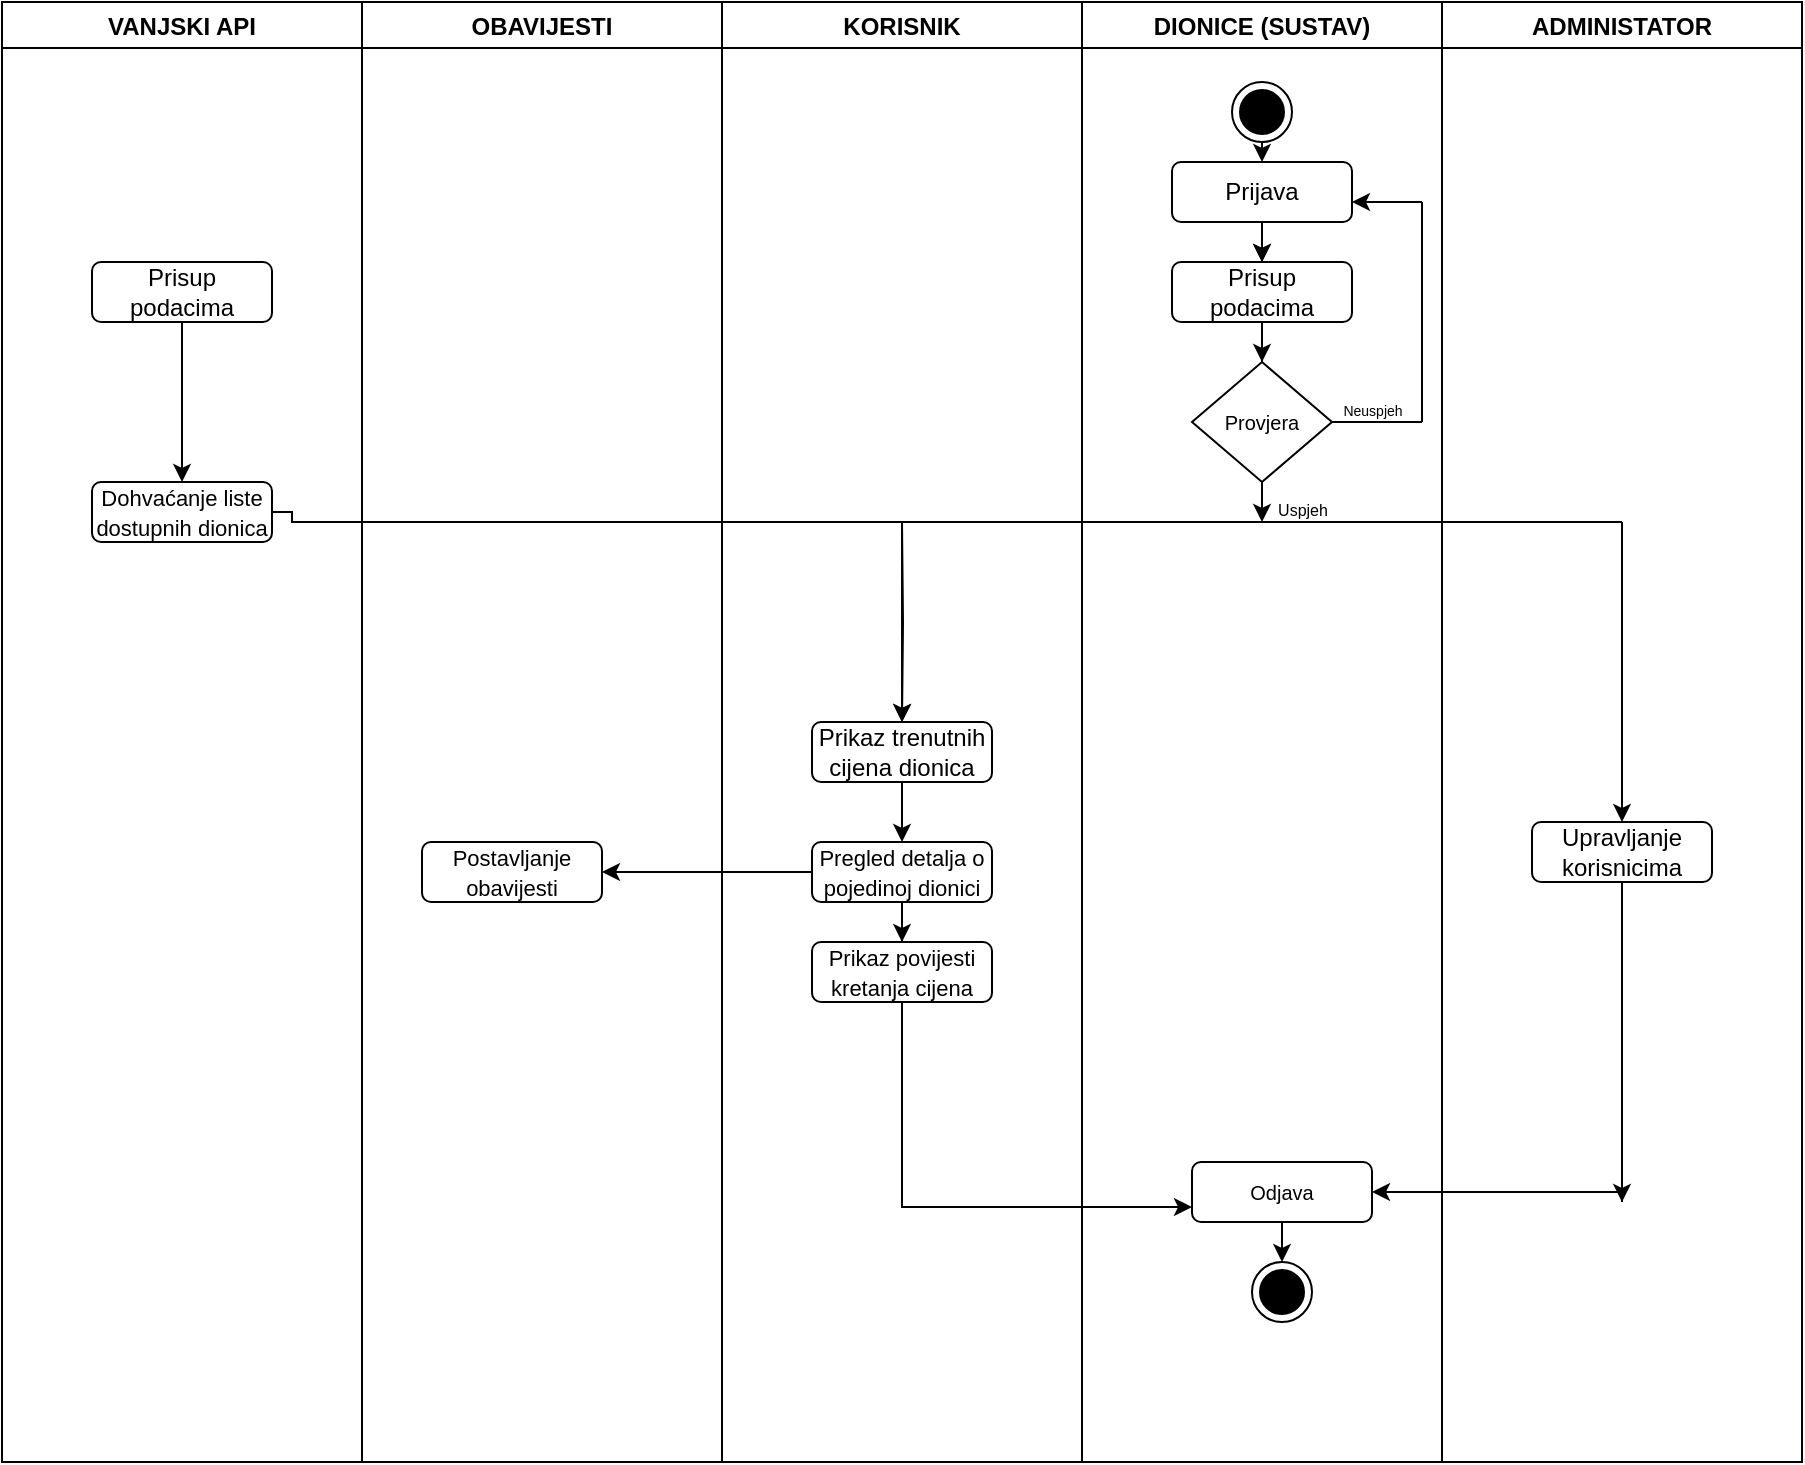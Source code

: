 <mxfile version="26.0.11">
  <diagram name="Dionice - Pregled i praćenje kretanja dionica" id="D3_Ipdly3IYAX61Syu2s">
    <mxGraphModel dx="2514" dy="915" grid="1" gridSize="10" guides="1" tooltips="1" connect="1" arrows="1" fold="1" page="1" pageScale="1" pageWidth="827" pageHeight="1169" math="0" shadow="0">
      <root>
        <mxCell id="0" />
        <mxCell id="1" parent="0" />
        <mxCell id="p1HWxOSMFdeQzIFVMbEp-39" style="edgeStyle=orthogonalEdgeStyle;rounded=0;orthogonalLoop=1;jettySize=auto;html=1;exitX=0.5;exitY=1;exitDx=0;exitDy=0;entryX=0.5;entryY=0;entryDx=0;entryDy=0;" parent="1" edge="1">
          <mxGeometry relative="1" as="geometry">
            <mxPoint x="70" y="1050" as="sourcePoint" />
          </mxGeometry>
        </mxCell>
        <mxCell id="p1HWxOSMFdeQzIFVMbEp-55" style="edgeStyle=orthogonalEdgeStyle;rounded=0;orthogonalLoop=1;jettySize=auto;html=1;exitX=0.5;exitY=1;exitDx=0;exitDy=0;entryX=0.5;entryY=0;entryDx=0;entryDy=0;" parent="1" edge="1">
          <mxGeometry relative="1" as="geometry">
            <mxPoint x="70" y="1105" as="sourcePoint" />
          </mxGeometry>
        </mxCell>
        <mxCell id="p1HWxOSMFdeQzIFVMbEp-56" value="" style="edgeStyle=orthogonalEdgeStyle;rounded=0;orthogonalLoop=1;jettySize=auto;html=1;" parent="1" edge="1">
          <mxGeometry relative="1" as="geometry">
            <mxPoint x="70" y="1220" as="sourcePoint" />
          </mxGeometry>
        </mxCell>
        <mxCell id="p1HWxOSMFdeQzIFVMbEp-57" value="" style="edgeStyle=orthogonalEdgeStyle;rounded=0;orthogonalLoop=1;jettySize=auto;html=1;" parent="1" edge="1">
          <mxGeometry relative="1" as="geometry">
            <mxPoint x="70" y="1220" as="sourcePoint" />
          </mxGeometry>
        </mxCell>
        <mxCell id="jw8t-48ky2OD-zhY31V_-36" value="OBAVIJESTI" style="swimlane;" vertex="1" parent="1">
          <mxGeometry x="-230" y="1070" width="180" height="730" as="geometry" />
        </mxCell>
        <mxCell id="jw8t-48ky2OD-zhY31V_-98" value="&lt;font style=&quot;font-size: 11px;&quot;&gt;Postavljanje obavijesti&lt;/font&gt;" style="rounded=1;whiteSpace=wrap;html=1;" vertex="1" parent="jw8t-48ky2OD-zhY31V_-36">
          <mxGeometry x="30" y="420" width="90" height="30" as="geometry" />
        </mxCell>
        <mxCell id="jw8t-48ky2OD-zhY31V_-37" value="KORISNIK" style="swimlane;startSize=23;" vertex="1" parent="1">
          <mxGeometry x="-50" y="1070" width="180" height="730" as="geometry" />
        </mxCell>
        <mxCell id="jw8t-48ky2OD-zhY31V_-94" style="edgeStyle=orthogonalEdgeStyle;rounded=0;orthogonalLoop=1;jettySize=auto;html=1;exitX=0.5;exitY=1;exitDx=0;exitDy=0;entryX=0.5;entryY=0;entryDx=0;entryDy=0;" edge="1" parent="jw8t-48ky2OD-zhY31V_-37" source="jw8t-48ky2OD-zhY31V_-38" target="jw8t-48ky2OD-zhY31V_-40">
          <mxGeometry relative="1" as="geometry" />
        </mxCell>
        <mxCell id="jw8t-48ky2OD-zhY31V_-101" style="edgeStyle=orthogonalEdgeStyle;rounded=0;orthogonalLoop=1;jettySize=auto;html=1;exitX=0.5;exitY=0;exitDx=0;exitDy=0;entryX=0.5;entryY=0;entryDx=0;entryDy=0;" edge="1" parent="jw8t-48ky2OD-zhY31V_-37" target="jw8t-48ky2OD-zhY31V_-38">
          <mxGeometry relative="1" as="geometry">
            <mxPoint x="90" y="260" as="sourcePoint" />
          </mxGeometry>
        </mxCell>
        <mxCell id="jw8t-48ky2OD-zhY31V_-38" value="Prikaz trenutnih cijena dionica" style="rounded=1;whiteSpace=wrap;html=1;" vertex="1" parent="jw8t-48ky2OD-zhY31V_-37">
          <mxGeometry x="45" y="360" width="90" height="30" as="geometry" />
        </mxCell>
        <mxCell id="jw8t-48ky2OD-zhY31V_-39" value="" style="edgeStyle=orthogonalEdgeStyle;rounded=0;orthogonalLoop=1;jettySize=auto;html=1;" edge="1" parent="jw8t-48ky2OD-zhY31V_-37" source="jw8t-48ky2OD-zhY31V_-40" target="jw8t-48ky2OD-zhY31V_-41">
          <mxGeometry relative="1" as="geometry" />
        </mxCell>
        <mxCell id="jw8t-48ky2OD-zhY31V_-40" value="&lt;font style=&quot;font-size: 11px;&quot;&gt;Pregled detalja o pojedinoj dionici&lt;/font&gt;" style="rounded=1;whiteSpace=wrap;html=1;" vertex="1" parent="jw8t-48ky2OD-zhY31V_-37">
          <mxGeometry x="45" y="420" width="90" height="30" as="geometry" />
        </mxCell>
        <mxCell id="jw8t-48ky2OD-zhY31V_-41" value="&lt;font style=&quot;font-size: 11px;&quot;&gt;Prikaz povijesti kretanja cijena&lt;/font&gt;" style="rounded=1;whiteSpace=wrap;html=1;" vertex="1" parent="jw8t-48ky2OD-zhY31V_-37">
          <mxGeometry x="45" y="470" width="90" height="30" as="geometry" />
        </mxCell>
        <mxCell id="jw8t-48ky2OD-zhY31V_-46" value="DIONICE (SUSTAV)" style="swimlane;" vertex="1" parent="1">
          <mxGeometry x="130" y="1070" width="180" height="730" as="geometry" />
        </mxCell>
        <mxCell id="jw8t-48ky2OD-zhY31V_-47" value="" style="edgeStyle=orthogonalEdgeStyle;rounded=0;orthogonalLoop=1;jettySize=auto;html=1;" edge="1" parent="jw8t-48ky2OD-zhY31V_-46" source="jw8t-48ky2OD-zhY31V_-53" target="jw8t-48ky2OD-zhY31V_-52">
          <mxGeometry relative="1" as="geometry" />
        </mxCell>
        <mxCell id="jw8t-48ky2OD-zhY31V_-48" value="" style="ellipse;html=1;shape=endState;fillColor=strokeColor;" vertex="1" parent="jw8t-48ky2OD-zhY31V_-46">
          <mxGeometry x="85" y="630" width="30" height="30" as="geometry" />
        </mxCell>
        <mxCell id="jw8t-48ky2OD-zhY31V_-49" value="&lt;span style=&quot;font-size: 10px;&quot;&gt;Provjera&lt;/span&gt;" style="rhombus;whiteSpace=wrap;html=1;" vertex="1" parent="jw8t-48ky2OD-zhY31V_-46">
          <mxGeometry x="55" y="180" width="70" height="60" as="geometry" />
        </mxCell>
        <mxCell id="jw8t-48ky2OD-zhY31V_-50" value="" style="edgeStyle=orthogonalEdgeStyle;rounded=0;orthogonalLoop=1;jettySize=auto;html=1;" edge="1" parent="jw8t-48ky2OD-zhY31V_-46" source="jw8t-48ky2OD-zhY31V_-53" target="jw8t-48ky2OD-zhY31V_-52">
          <mxGeometry relative="1" as="geometry" />
        </mxCell>
        <mxCell id="jw8t-48ky2OD-zhY31V_-51" value="" style="edgeStyle=orthogonalEdgeStyle;rounded=0;orthogonalLoop=1;jettySize=auto;html=1;" edge="1" parent="jw8t-48ky2OD-zhY31V_-46" source="jw8t-48ky2OD-zhY31V_-52" target="jw8t-48ky2OD-zhY31V_-49">
          <mxGeometry relative="1" as="geometry" />
        </mxCell>
        <mxCell id="jw8t-48ky2OD-zhY31V_-52" value="Prisup podacima" style="rounded=1;whiteSpace=wrap;html=1;" vertex="1" parent="jw8t-48ky2OD-zhY31V_-46">
          <mxGeometry x="45" y="130" width="90" height="30" as="geometry" />
        </mxCell>
        <mxCell id="jw8t-48ky2OD-zhY31V_-53" value="Prijava" style="rounded=1;whiteSpace=wrap;html=1;" vertex="1" parent="jw8t-48ky2OD-zhY31V_-46">
          <mxGeometry x="45" y="80" width="90" height="30" as="geometry" />
        </mxCell>
        <mxCell id="jw8t-48ky2OD-zhY31V_-54" value="&lt;font style=&quot;font-size: 7px;&quot;&gt;Neuspjeh&lt;/font&gt;" style="text;html=1;align=center;verticalAlign=middle;resizable=0;points=[];autosize=1;strokeColor=none;fillColor=none;" vertex="1" parent="jw8t-48ky2OD-zhY31V_-46">
          <mxGeometry x="120" y="188" width="50" height="30" as="geometry" />
        </mxCell>
        <mxCell id="jw8t-48ky2OD-zhY31V_-55" value="" style="endArrow=classic;html=1;rounded=0;" edge="1" parent="jw8t-48ky2OD-zhY31V_-46">
          <mxGeometry width="50" height="50" relative="1" as="geometry">
            <mxPoint x="170" y="100" as="sourcePoint" />
            <mxPoint x="135" y="100" as="targetPoint" />
          </mxGeometry>
        </mxCell>
        <mxCell id="jw8t-48ky2OD-zhY31V_-57" value="&lt;font size=&quot;1&quot;&gt;Odjava&lt;/font&gt;" style="rounded=1;whiteSpace=wrap;html=1;" vertex="1" parent="jw8t-48ky2OD-zhY31V_-46">
          <mxGeometry x="55" y="580" width="90" height="30" as="geometry" />
        </mxCell>
        <mxCell id="jw8t-48ky2OD-zhY31V_-58" value="" style="ellipse;html=1;shape=endState;fillColor=strokeColor;" vertex="1" parent="jw8t-48ky2OD-zhY31V_-46">
          <mxGeometry x="75" y="40" width="30" height="30" as="geometry" />
        </mxCell>
        <mxCell id="jw8t-48ky2OD-zhY31V_-59" value="" style="endArrow=classic;html=1;rounded=0;exitX=0.5;exitY=1;exitDx=0;exitDy=0;entryX=0.5;entryY=0;entryDx=0;entryDy=0;" edge="1" parent="jw8t-48ky2OD-zhY31V_-46" source="jw8t-48ky2OD-zhY31V_-58" target="jw8t-48ky2OD-zhY31V_-53">
          <mxGeometry width="50" height="50" relative="1" as="geometry">
            <mxPoint x="130" y="100" as="sourcePoint" />
            <mxPoint x="180" y="50" as="targetPoint" />
          </mxGeometry>
        </mxCell>
        <mxCell id="jw8t-48ky2OD-zhY31V_-60" value="" style="endArrow=classic;html=1;rounded=0;exitX=0.5;exitY=1;exitDx=0;exitDy=0;entryX=0.5;entryY=0;entryDx=0;entryDy=0;" edge="1" parent="jw8t-48ky2OD-zhY31V_-46" source="jw8t-48ky2OD-zhY31V_-57" target="jw8t-48ky2OD-zhY31V_-48">
          <mxGeometry width="50" height="50" relative="1" as="geometry">
            <mxPoint x="110" y="610" as="sourcePoint" />
            <mxPoint x="160" y="560" as="targetPoint" />
          </mxGeometry>
        </mxCell>
        <mxCell id="jw8t-48ky2OD-zhY31V_-61" value="ADMINISTATOR" style="swimlane;" vertex="1" parent="1">
          <mxGeometry x="310" y="1070" width="180" height="730" as="geometry" />
        </mxCell>
        <mxCell id="jw8t-48ky2OD-zhY31V_-87" style="edgeStyle=orthogonalEdgeStyle;rounded=0;orthogonalLoop=1;jettySize=auto;html=1;exitX=0.5;exitY=1;exitDx=0;exitDy=0;" edge="1" parent="jw8t-48ky2OD-zhY31V_-61" source="jw8t-48ky2OD-zhY31V_-63">
          <mxGeometry relative="1" as="geometry">
            <mxPoint x="90" y="600" as="targetPoint" />
          </mxGeometry>
        </mxCell>
        <mxCell id="jw8t-48ky2OD-zhY31V_-63" value="Upravljanje korisnicima" style="rounded=1;whiteSpace=wrap;html=1;" vertex="1" parent="jw8t-48ky2OD-zhY31V_-61">
          <mxGeometry x="45" y="410" width="90" height="30" as="geometry" />
        </mxCell>
        <mxCell id="jw8t-48ky2OD-zhY31V_-69" value="" style="endArrow=none;html=1;rounded=0;exitX=1;exitY=0.5;exitDx=0;exitDy=0;" edge="1" parent="1" source="jw8t-48ky2OD-zhY31V_-49">
          <mxGeometry width="50" height="50" relative="1" as="geometry">
            <mxPoint x="130" y="1290" as="sourcePoint" />
            <mxPoint x="300" y="1280" as="targetPoint" />
          </mxGeometry>
        </mxCell>
        <mxCell id="jw8t-48ky2OD-zhY31V_-70" value="" style="endArrow=none;html=1;rounded=0;" edge="1" parent="1">
          <mxGeometry width="50" height="50" relative="1" as="geometry">
            <mxPoint x="300" y="1280" as="sourcePoint" />
            <mxPoint x="300" y="1170" as="targetPoint" />
          </mxGeometry>
        </mxCell>
        <mxCell id="jw8t-48ky2OD-zhY31V_-71" value="" style="endArrow=classic;html=1;rounded=0;exitX=0.5;exitY=1;exitDx=0;exitDy=0;" edge="1" parent="1" source="jw8t-48ky2OD-zhY31V_-49">
          <mxGeometry width="50" height="50" relative="1" as="geometry">
            <mxPoint x="110" y="1330" as="sourcePoint" />
            <mxPoint x="220" y="1330" as="targetPoint" />
          </mxGeometry>
        </mxCell>
        <mxCell id="jw8t-48ky2OD-zhY31V_-72" value="" style="endArrow=none;html=1;rounded=0;" edge="1" parent="1">
          <mxGeometry width="50" height="50" relative="1" as="geometry">
            <mxPoint x="40" y="1330" as="sourcePoint" />
            <mxPoint x="400" y="1330" as="targetPoint" />
          </mxGeometry>
        </mxCell>
        <mxCell id="jw8t-48ky2OD-zhY31V_-73" value="&lt;span style=&quot;font-size: 8px;&quot;&gt;Uspjeh&lt;/span&gt;" style="text;html=1;align=center;verticalAlign=middle;resizable=0;points=[];autosize=1;strokeColor=none;fillColor=none;" vertex="1" parent="1">
          <mxGeometry x="215" y="1308" width="50" height="30" as="geometry" />
        </mxCell>
        <mxCell id="jw8t-48ky2OD-zhY31V_-76" value="" style="endArrow=classic;html=1;rounded=0;entryX=0.5;entryY=0;entryDx=0;entryDy=0;" edge="1" parent="1" target="jw8t-48ky2OD-zhY31V_-63">
          <mxGeometry width="50" height="50" relative="1" as="geometry">
            <mxPoint x="400" y="1330" as="sourcePoint" />
            <mxPoint x="270" y="1280" as="targetPoint" />
          </mxGeometry>
        </mxCell>
        <mxCell id="jw8t-48ky2OD-zhY31V_-84" value="" style="endArrow=none;html=1;rounded=0;entryX=0.5;entryY=1;entryDx=0;entryDy=0;" edge="1" parent="1">
          <mxGeometry width="50" height="50" relative="1" as="geometry">
            <mxPoint x="400" y="1670" as="sourcePoint" />
            <mxPoint x="400" y="1550" as="targetPoint" />
          </mxGeometry>
        </mxCell>
        <mxCell id="jw8t-48ky2OD-zhY31V_-85" value="" style="endArrow=classic;html=1;rounded=0;entryX=1;entryY=0.5;entryDx=0;entryDy=0;" edge="1" parent="1" target="jw8t-48ky2OD-zhY31V_-57">
          <mxGeometry width="50" height="50" relative="1" as="geometry">
            <mxPoint x="400" y="1665" as="sourcePoint" />
            <mxPoint x="370" y="1640" as="targetPoint" />
          </mxGeometry>
        </mxCell>
        <mxCell id="jw8t-48ky2OD-zhY31V_-95" value="VANJSKI API" style="swimlane;" vertex="1" parent="1">
          <mxGeometry x="-410" y="1070" width="180" height="730" as="geometry" />
        </mxCell>
        <mxCell id="jw8t-48ky2OD-zhY31V_-102" style="edgeStyle=orthogonalEdgeStyle;rounded=0;orthogonalLoop=1;jettySize=auto;html=1;exitX=0.5;exitY=1;exitDx=0;exitDy=0;" edge="1" parent="jw8t-48ky2OD-zhY31V_-95" source="jw8t-48ky2OD-zhY31V_-96" target="jw8t-48ky2OD-zhY31V_-80">
          <mxGeometry relative="1" as="geometry" />
        </mxCell>
        <mxCell id="jw8t-48ky2OD-zhY31V_-96" value="Prisup podacima" style="rounded=1;whiteSpace=wrap;html=1;" vertex="1" parent="jw8t-48ky2OD-zhY31V_-95">
          <mxGeometry x="45" y="130" width="90" height="30" as="geometry" />
        </mxCell>
        <mxCell id="jw8t-48ky2OD-zhY31V_-80" value="&lt;font style=&quot;font-size: 11px;&quot;&gt;Dohvaćanje liste dostupnih dionica&lt;/font&gt;" style="rounded=1;whiteSpace=wrap;html=1;" vertex="1" parent="jw8t-48ky2OD-zhY31V_-95">
          <mxGeometry x="45" y="240" width="90" height="30" as="geometry" />
        </mxCell>
        <mxCell id="jw8t-48ky2OD-zhY31V_-97" style="edgeStyle=orthogonalEdgeStyle;rounded=0;orthogonalLoop=1;jettySize=auto;html=1;exitX=0;exitY=0.5;exitDx=0;exitDy=0;entryX=1;entryY=0.5;entryDx=0;entryDy=0;" edge="1" parent="1" source="jw8t-48ky2OD-zhY31V_-40" target="jw8t-48ky2OD-zhY31V_-98">
          <mxGeometry relative="1" as="geometry">
            <mxPoint x="-90" y="1505" as="targetPoint" />
          </mxGeometry>
        </mxCell>
        <mxCell id="jw8t-48ky2OD-zhY31V_-99" style="edgeStyle=orthogonalEdgeStyle;rounded=0;orthogonalLoop=1;jettySize=auto;html=1;exitX=0.5;exitY=1;exitDx=0;exitDy=0;entryX=0;entryY=0.75;entryDx=0;entryDy=0;" edge="1" parent="1" source="jw8t-48ky2OD-zhY31V_-41" target="jw8t-48ky2OD-zhY31V_-57">
          <mxGeometry relative="1" as="geometry" />
        </mxCell>
        <mxCell id="jw8t-48ky2OD-zhY31V_-104" style="edgeStyle=orthogonalEdgeStyle;rounded=0;orthogonalLoop=1;jettySize=auto;html=1;exitX=1;exitY=0.5;exitDx=0;exitDy=0;entryX=0.5;entryY=0;entryDx=0;entryDy=0;" edge="1" parent="1" source="jw8t-48ky2OD-zhY31V_-80" target="jw8t-48ky2OD-zhY31V_-38">
          <mxGeometry relative="1" as="geometry">
            <Array as="points">
              <mxPoint x="-265" y="1330" />
              <mxPoint x="40" y="1330" />
            </Array>
          </mxGeometry>
        </mxCell>
      </root>
    </mxGraphModel>
  </diagram>
</mxfile>
